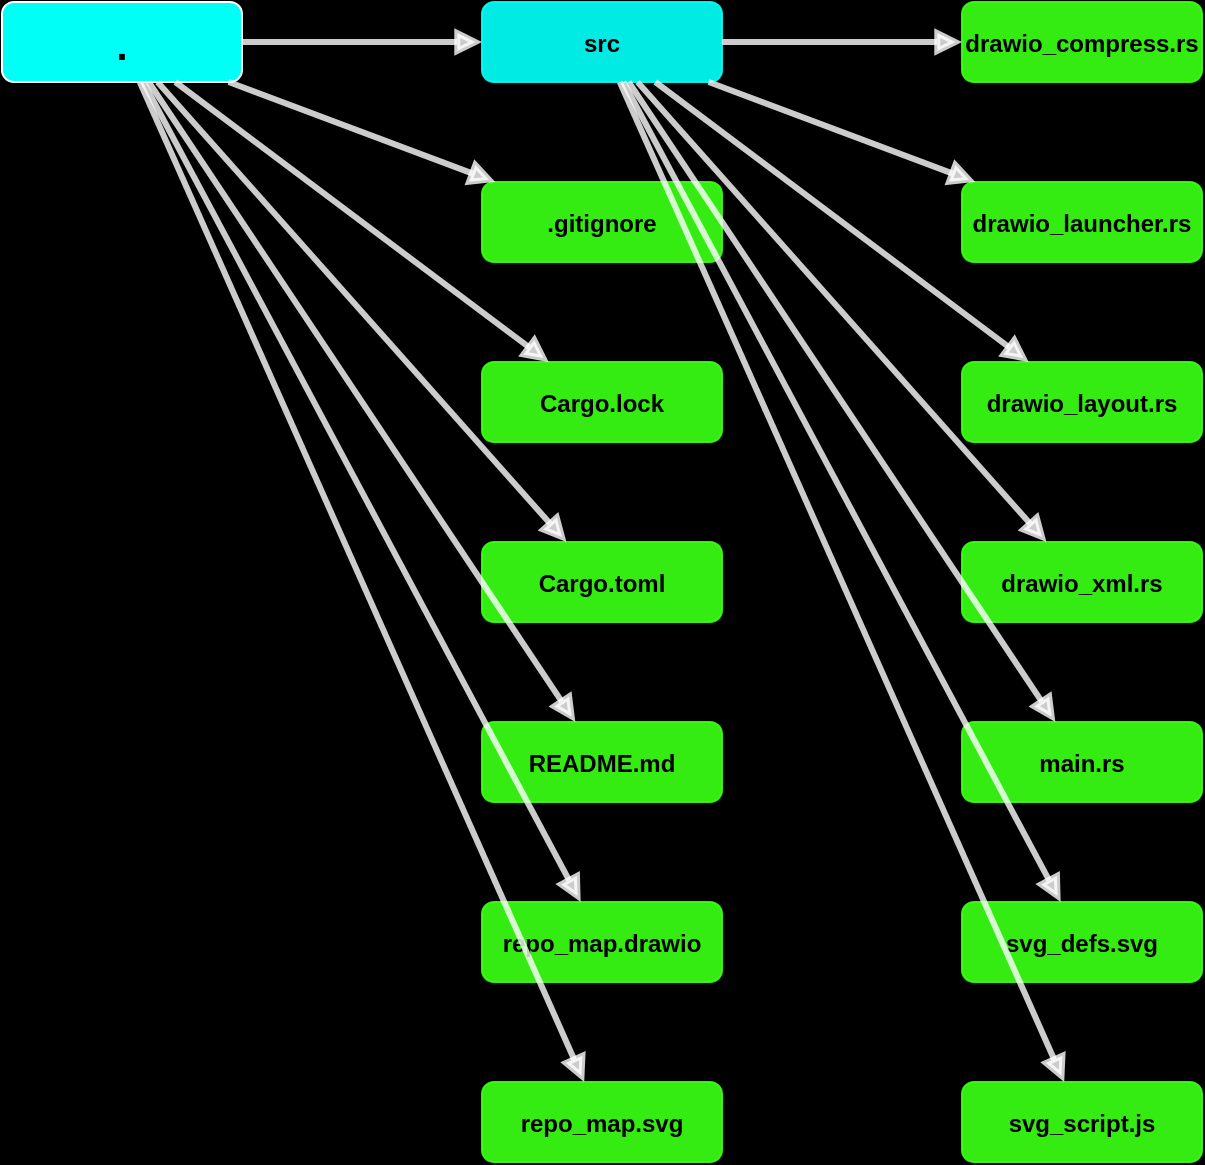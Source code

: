 <?xml version="1.0" encoding="UTF-8"?>
<mxfile>
  <diagram name="Project Map"><mxGraphModel background="#000000"><root>

<mxCell id="0" />
<mxCell id="1" parent="0" />
<mxCell id="8" value="main.rs" style="rounded=1;fillColor=#39ff14;strokeColor=#39ff14;opacity=92;fontColor=#000000;fontStyle=1;" parent="1" vertex="1"><mxGeometry x="480" y="90" width="120" height="40" as="geometry"/></mxCell>
<mxCell id="6" value="drawio_layout.rs" style="rounded=1;fillColor=#39ff14;strokeColor=#39ff14;opacity=92;fontColor=#000000;fontStyle=1;" parent="1" vertex="1"><mxGeometry x="480" y="-90" width="120" height="40" as="geometry"/></mxCell>
<mxCell id="13" value="Cargo.toml" style="rounded=1;fillColor=#39ff14;strokeColor=#39ff14;opacity=92;fontColor=#000000;fontStyle=1;" parent="1" vertex="1"><mxGeometry x="240" y="0" width="120" height="40" as="geometry"/></mxCell>
<mxCell id="2" value="." style="rounded=1;fillColor=#00fff7;strokeColor=#fff;opacity=100;fontColor=#000;fontSize=20;fontStyle=1;" parent="1" vertex="1"><mxGeometry x="0" y="-270" width="120" height="40" as="geometry"/></mxCell>
<mxCell id="5" value="drawio_launcher.rs" style="rounded=1;fillColor=#39ff14;strokeColor=#39ff14;opacity=92;fontColor=#000000;fontStyle=1;" parent="1" vertex="1"><mxGeometry x="480" y="-180" width="120" height="40" as="geometry"/></mxCell>
<mxCell id="12" value="Cargo.lock" style="rounded=1;fillColor=#39ff14;strokeColor=#39ff14;opacity=92;fontColor=#000000;fontStyle=1;" parent="1" vertex="1"><mxGeometry x="240" y="-90" width="120" height="40" as="geometry"/></mxCell>
<mxCell id="9" value="svg_defs.svg" style="rounded=1;fillColor=#39ff14;strokeColor=#39ff14;opacity=92;fontColor=#000000;fontStyle=1;" parent="1" vertex="1"><mxGeometry x="480" y="180" width="120" height="40" as="geometry"/></mxCell>
<mxCell id="14" value="README.md" style="rounded=1;fillColor=#39ff14;strokeColor=#39ff14;opacity=92;fontColor=#000000;fontStyle=1;" parent="1" vertex="1"><mxGeometry x="240" y="90" width="120" height="40" as="geometry"/></mxCell>
<mxCell id="3" value="src" style="rounded=1;fillColor=#00fff7;strokeColor=#00fff7;opacity=92;fontColor=#000000;fontStyle=1;" parent="1" vertex="1"><mxGeometry x="240" y="-270" width="120" height="40" as="geometry"/></mxCell>
<mxCell id="15" value="repo_map.drawio" style="rounded=1;fillColor=#39ff14;strokeColor=#39ff14;opacity=92;fontColor=#000000;fontStyle=1;" parent="1" vertex="1"><mxGeometry x="240" y="180" width="120" height="40" as="geometry"/></mxCell>
<mxCell id="7" value="drawio_xml.rs" style="rounded=1;fillColor=#39ff14;strokeColor=#39ff14;opacity=92;fontColor=#000000;fontStyle=1;" parent="1" vertex="1"><mxGeometry x="480" y="0" width="120" height="40" as="geometry"/></mxCell>
<mxCell id="10" value="svg_script.js" style="rounded=1;fillColor=#39ff14;strokeColor=#39ff14;opacity=92;fontColor=#000000;fontStyle=1;" parent="1" vertex="1"><mxGeometry x="480" y="270" width="120" height="40" as="geometry"/></mxCell>
<mxCell id="4" value="drawio_compress.rs" style="rounded=1;fillColor=#39ff14;strokeColor=#39ff14;opacity=92;fontColor=#000000;fontStyle=1;" parent="1" vertex="1"><mxGeometry x="480" y="-270" width="120" height="40" as="geometry"/></mxCell>
<mxCell id="11" value=".gitignore" style="rounded=1;fillColor=#39ff14;strokeColor=#39ff14;opacity=92;fontColor=#000000;fontStyle=1;" parent="1" vertex="1"><mxGeometry x="240" y="-180" width="120" height="40" as="geometry"/></mxCell>
<mxCell id="16" value="repo_map.svg" style="rounded=1;fillColor=#39ff14;strokeColor=#39ff14;opacity=92;fontColor=#000000;fontStyle=1;" parent="1" vertex="1"><mxGeometry x="240" y="270" width="120" height="40" as="geometry"/></mxCell>
<mxCell id="e3_4" edge="1" parent="1" source="3" target="4" style="endArrow=block;strokeColor=#fff;strokeWidth=3;opacity=80;"><mxGeometry relative="1" as="geometry"/></mxCell>
<mxCell id="e3_5" edge="1" parent="1" source="3" target="5" style="endArrow=block;strokeColor=#fff;strokeWidth=3;opacity=80;"><mxGeometry relative="1" as="geometry"/></mxCell>
<mxCell id="e3_6" edge="1" parent="1" source="3" target="6" style="endArrow=block;strokeColor=#fff;strokeWidth=3;opacity=80;"><mxGeometry relative="1" as="geometry"/></mxCell>
<mxCell id="e3_7" edge="1" parent="1" source="3" target="7" style="endArrow=block;strokeColor=#fff;strokeWidth=3;opacity=80;"><mxGeometry relative="1" as="geometry"/></mxCell>
<mxCell id="e3_8" edge="1" parent="1" source="3" target="8" style="endArrow=block;strokeColor=#fff;strokeWidth=3;opacity=80;"><mxGeometry relative="1" as="geometry"/></mxCell>
<mxCell id="e3_9" edge="1" parent="1" source="3" target="9" style="endArrow=block;strokeColor=#fff;strokeWidth=3;opacity=80;"><mxGeometry relative="1" as="geometry"/></mxCell>
<mxCell id="e3_10" edge="1" parent="1" source="3" target="10" style="endArrow=block;strokeColor=#fff;strokeWidth=3;opacity=80;"><mxGeometry relative="1" as="geometry"/></mxCell>
<mxCell id="e2_3" edge="1" parent="1" source="2" target="3" style="endArrow=block;strokeColor=#fff;strokeWidth=3;opacity=80;"><mxGeometry relative="1" as="geometry"/></mxCell>
<mxCell id="e2_11" edge="1" parent="1" source="2" target="11" style="endArrow=block;strokeColor=#fff;strokeWidth=3;opacity=80;"><mxGeometry relative="1" as="geometry"/></mxCell>
<mxCell id="e2_12" edge="1" parent="1" source="2" target="12" style="endArrow=block;strokeColor=#fff;strokeWidth=3;opacity=80;"><mxGeometry relative="1" as="geometry"/></mxCell>
<mxCell id="e2_13" edge="1" parent="1" source="2" target="13" style="endArrow=block;strokeColor=#fff;strokeWidth=3;opacity=80;"><mxGeometry relative="1" as="geometry"/></mxCell>
<mxCell id="e2_14" edge="1" parent="1" source="2" target="14" style="endArrow=block;strokeColor=#fff;strokeWidth=3;opacity=80;"><mxGeometry relative="1" as="geometry"/></mxCell>
<mxCell id="e2_15" edge="1" parent="1" source="2" target="15" style="endArrow=block;strokeColor=#fff;strokeWidth=3;opacity=80;"><mxGeometry relative="1" as="geometry"/></mxCell>
<mxCell id="e2_16" edge="1" parent="1" source="2" target="16" style="endArrow=block;strokeColor=#fff;strokeWidth=3;opacity=80;"><mxGeometry relative="1" as="geometry"/></mxCell>
</root></mxGraphModel></diagram>
</mxfile>
